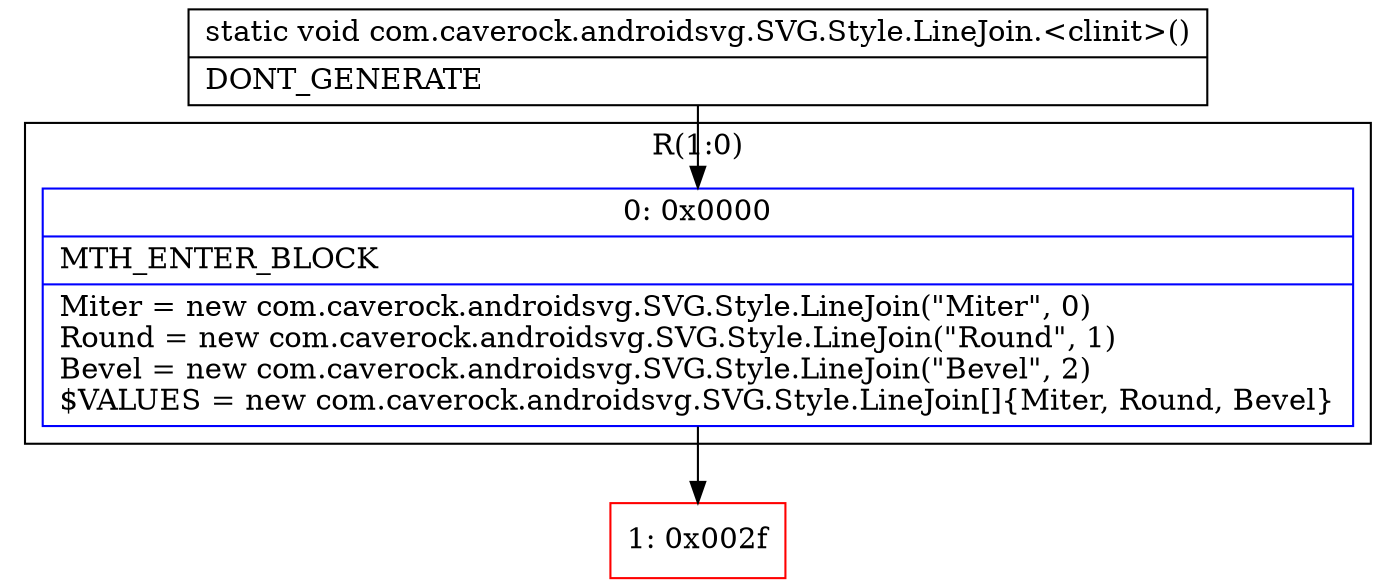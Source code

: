 digraph "CFG forcom.caverock.androidsvg.SVG.Style.LineJoin.\<clinit\>()V" {
subgraph cluster_Region_1574671911 {
label = "R(1:0)";
node [shape=record,color=blue];
Node_0 [shape=record,label="{0\:\ 0x0000|MTH_ENTER_BLOCK\l|Miter = new com.caverock.androidsvg.SVG.Style.LineJoin(\"Miter\", 0)\lRound = new com.caverock.androidsvg.SVG.Style.LineJoin(\"Round\", 1)\lBevel = new com.caverock.androidsvg.SVG.Style.LineJoin(\"Bevel\", 2)\l$VALUES = new com.caverock.androidsvg.SVG.Style.LineJoin[]\{Miter, Round, Bevel\}\l}"];
}
Node_1 [shape=record,color=red,label="{1\:\ 0x002f}"];
MethodNode[shape=record,label="{static void com.caverock.androidsvg.SVG.Style.LineJoin.\<clinit\>()  | DONT_GENERATE\l}"];
MethodNode -> Node_0;
Node_0 -> Node_1;
}

